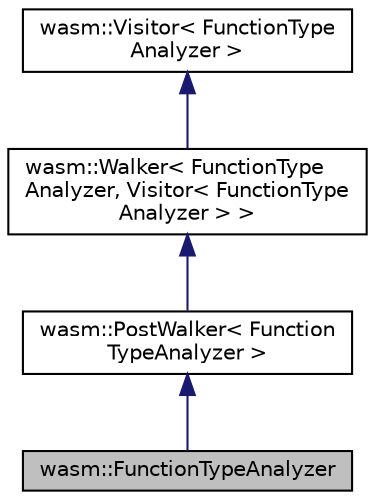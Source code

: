 digraph "wasm::FunctionTypeAnalyzer"
{
  edge [fontname="Helvetica",fontsize="10",labelfontname="Helvetica",labelfontsize="10"];
  node [fontname="Helvetica",fontsize="10",shape=record];
  Node0 [label="wasm::FunctionTypeAnalyzer",height=0.2,width=0.4,color="black", fillcolor="grey75", style="filled", fontcolor="black"];
  Node1 -> Node0 [dir="back",color="midnightblue",fontsize="10",style="solid"];
  Node1 [label="wasm::PostWalker\< Function\lTypeAnalyzer \>",height=0.2,width=0.4,color="black", fillcolor="white", style="filled",URL="$structwasm_1_1_post_walker.html"];
  Node2 -> Node1 [dir="back",color="midnightblue",fontsize="10",style="solid"];
  Node2 [label="wasm::Walker\< FunctionType\lAnalyzer, Visitor\< FunctionType\lAnalyzer \> \>",height=0.2,width=0.4,color="black", fillcolor="white", style="filled",URL="$structwasm_1_1_walker.html"];
  Node3 -> Node2 [dir="back",color="midnightblue",fontsize="10",style="solid"];
  Node3 [label="wasm::Visitor\< FunctionType\lAnalyzer \>",height=0.2,width=0.4,color="black", fillcolor="white", style="filled",URL="$structwasm_1_1_visitor.html"];
}
